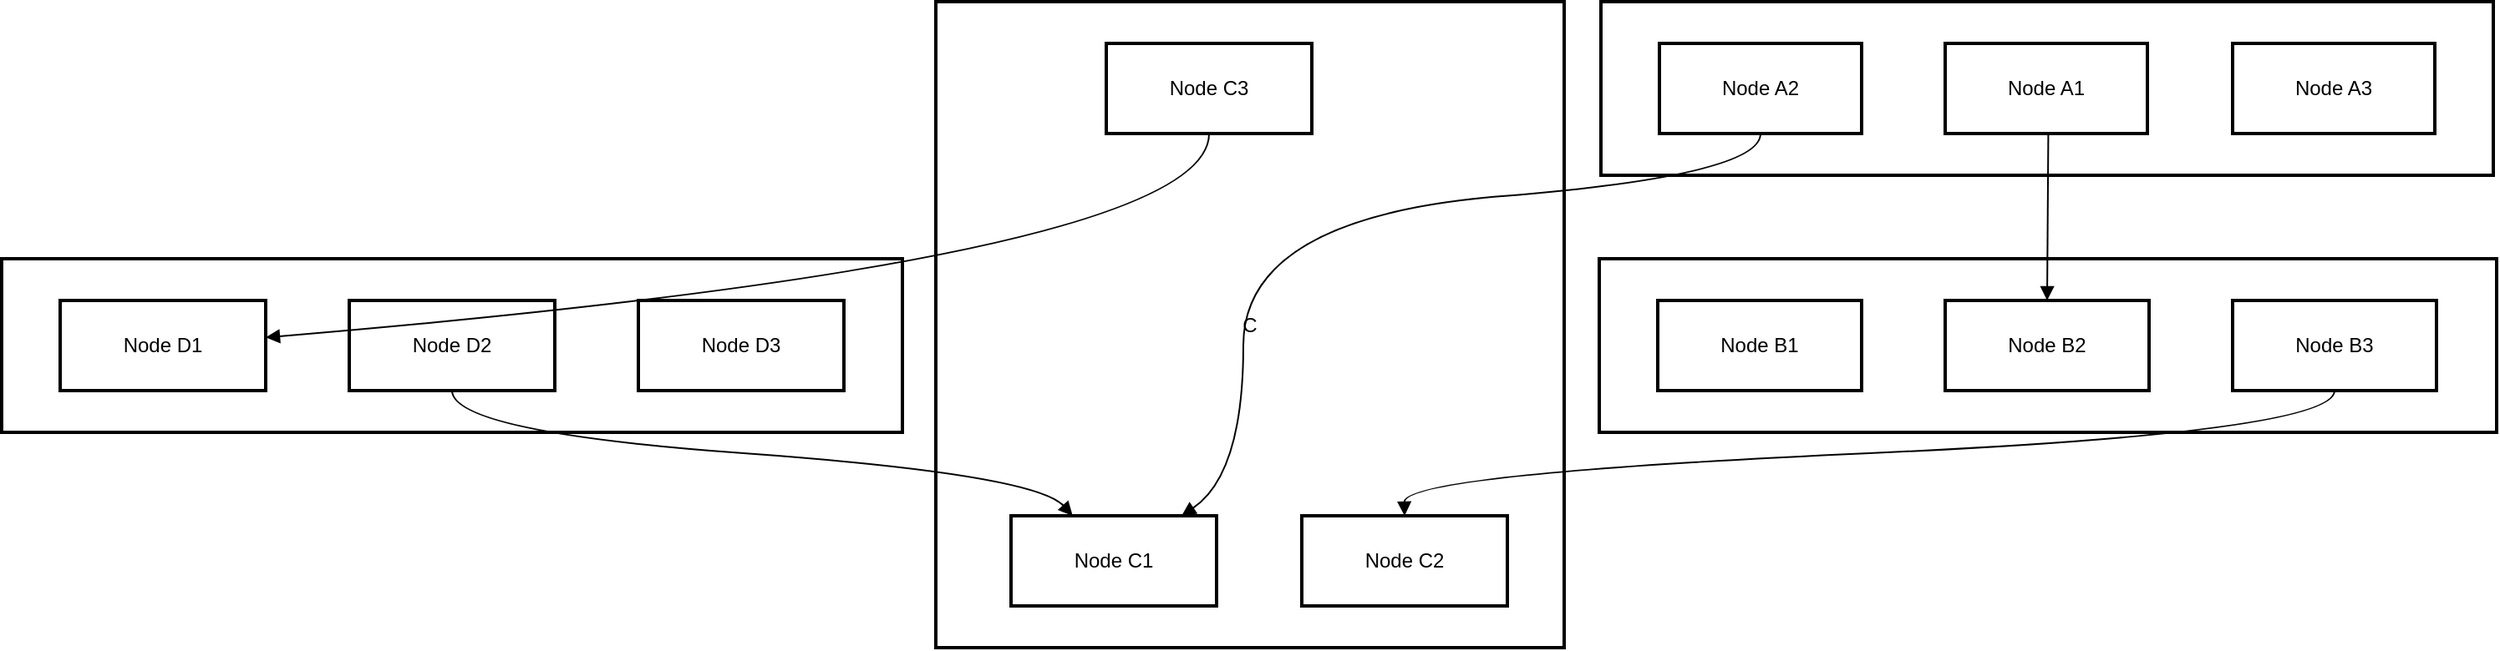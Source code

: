 <mxfile version="26.0.11">
  <diagram name="Page-1" id="zdWvkc8kWBdsZd8hCyf3">
    <mxGraphModel>
      <root>
        <mxCell id="0" />
        <mxCell id="1" parent="0" />
        <mxCell id="2" value="D" style="whiteSpace=wrap;strokeWidth=2;" vertex="1" parent="1">
          <mxGeometry x="8" y="162" width="539" height="104" as="geometry" />
        </mxCell>
        <mxCell id="3" value="C" style="whiteSpace=wrap;strokeWidth=2;" vertex="1" parent="1">
          <mxGeometry x="567" y="8" width="376" height="387" as="geometry" />
        </mxCell>
        <mxCell id="4" value="B" style="whiteSpace=wrap;strokeWidth=2;" vertex="1" parent="1">
          <mxGeometry x="964" y="162" width="537" height="104" as="geometry" />
        </mxCell>
        <mxCell id="5" value="A" style="whiteSpace=wrap;strokeWidth=2;" vertex="1" parent="1">
          <mxGeometry x="965" y="8" width="534" height="104" as="geometry" />
        </mxCell>
        <mxCell id="6" value="Node A1" style="whiteSpace=wrap;strokeWidth=2;" vertex="1" parent="1">
          <mxGeometry x="1171" y="33" width="121" height="54" as="geometry" />
        </mxCell>
        <mxCell id="7" value="Node A2" style="whiteSpace=wrap;strokeWidth=2;" vertex="1" parent="1">
          <mxGeometry x="1000" y="33" width="121" height="54" as="geometry" />
        </mxCell>
        <mxCell id="8" value="Node A3" style="whiteSpace=wrap;strokeWidth=2;" vertex="1" parent="1">
          <mxGeometry x="1343" y="33" width="121" height="54" as="geometry" />
        </mxCell>
        <mxCell id="9" value="Node B1" style="whiteSpace=wrap;strokeWidth=2;" vertex="1" parent="1">
          <mxGeometry x="999" y="187" width="122" height="54" as="geometry" />
        </mxCell>
        <mxCell id="10" value="Node B2" style="whiteSpace=wrap;strokeWidth=2;" vertex="1" parent="1">
          <mxGeometry x="1171" y="187" width="122" height="54" as="geometry" />
        </mxCell>
        <mxCell id="11" value="Node B3" style="whiteSpace=wrap;strokeWidth=2;" vertex="1" parent="1">
          <mxGeometry x="1343" y="187" width="122" height="54" as="geometry" />
        </mxCell>
        <mxCell id="12" value="Node C1" style="whiteSpace=wrap;strokeWidth=2;" vertex="1" parent="1">
          <mxGeometry x="612" y="316" width="123" height="54" as="geometry" />
        </mxCell>
        <mxCell id="13" value="Node C2" style="whiteSpace=wrap;strokeWidth=2;" vertex="1" parent="1">
          <mxGeometry x="786" y="316" width="123" height="54" as="geometry" />
        </mxCell>
        <mxCell id="14" value="Node C3" style="whiteSpace=wrap;strokeWidth=2;" vertex="1" parent="1">
          <mxGeometry x="669" y="33" width="123" height="54" as="geometry" />
        </mxCell>
        <mxCell id="15" value="Node D1" style="whiteSpace=wrap;strokeWidth=2;" vertex="1" parent="1">
          <mxGeometry x="43" y="187" width="123" height="54" as="geometry" />
        </mxCell>
        <mxCell id="16" value="Node D2" style="whiteSpace=wrap;strokeWidth=2;" vertex="1" parent="1">
          <mxGeometry x="216" y="187" width="123" height="54" as="geometry" />
        </mxCell>
        <mxCell id="17" value="Node D3" style="whiteSpace=wrap;strokeWidth=2;" vertex="1" parent="1">
          <mxGeometry x="389" y="187" width="123" height="54" as="geometry" />
        </mxCell>
        <mxCell id="18" value="" style="curved=1;startArrow=none;endArrow=block;exitX=0.51;exitY=1;entryX=0.5;entryY=0;" edge="1" parent="1" source="6" target="10">
          <mxGeometry relative="1" as="geometry">
            <Array as="points" />
          </mxGeometry>
        </mxCell>
        <mxCell id="19" value="" style="curved=1;startArrow=none;endArrow=block;exitX=0.5;exitY=1;entryX=0.83;entryY=0;" edge="1" parent="1" source="7" target="12">
          <mxGeometry relative="1" as="geometry">
            <Array as="points">
              <mxPoint x="1061" y="112" />
              <mxPoint x="751" y="137" />
              <mxPoint x="751" y="291" />
            </Array>
          </mxGeometry>
        </mxCell>
        <mxCell id="20" value="" style="curved=1;startArrow=none;endArrow=block;exitX=0.5;exitY=1;entryX=0.5;entryY=0;" edge="1" parent="1" source="11" target="13">
          <mxGeometry relative="1" as="geometry">
            <Array as="points">
              <mxPoint x="1404" y="266" />
              <mxPoint x="847" y="291" />
            </Array>
          </mxGeometry>
        </mxCell>
        <mxCell id="21" value="" style="curved=1;startArrow=none;endArrow=block;exitX=0.5;exitY=1;entryX=1;entryY=0.41;" edge="1" parent="1" source="14" target="15">
          <mxGeometry relative="1" as="geometry">
            <Array as="points">
              <mxPoint x="731" y="162" />
            </Array>
          </mxGeometry>
        </mxCell>
        <mxCell id="22" value="" style="curved=1;startArrow=none;endArrow=block;exitX=0.5;exitY=1;entryX=0.3;entryY=0;" edge="1" parent="1" source="16" target="12">
          <mxGeometry relative="1" as="geometry">
            <Array as="points">
              <mxPoint x="278" y="266" />
              <mxPoint x="626" y="291" />
            </Array>
          </mxGeometry>
        </mxCell>
      </root>
    </mxGraphModel>
  </diagram>
</mxfile>
